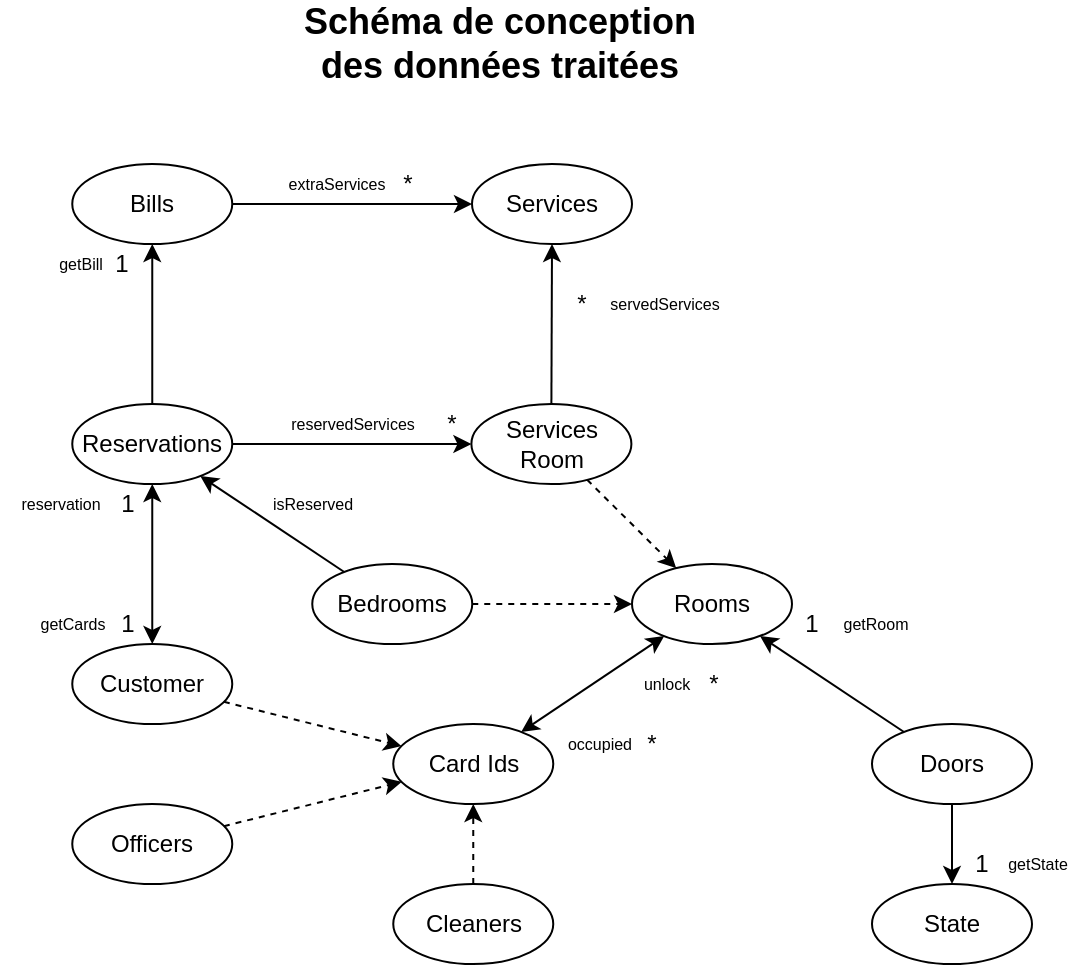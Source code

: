 <mxfile version="13.7.9" type="device"><diagram id="mKZ3kIbZx4iA2IMD-GMo" name="Page-1"><mxGraphModel dx="569" dy="329" grid="1" gridSize="10" guides="1" tooltips="1" connect="1" arrows="1" fold="1" page="1" pageScale="1" pageWidth="827" pageHeight="1169" math="0" shadow="0"><root><mxCell id="0"/><mxCell id="1" parent="0"/><mxCell id="wAJNwWQqcgvi-j1PNpbh-5" value="Schéma de conception des données traitées" style="text;html=1;strokeColor=none;fillColor=none;align=center;verticalAlign=middle;whiteSpace=wrap;rounded=0;fontSize=18;fontStyle=1" parent="1" vertex="1"><mxGeometry x="304" y="50" width="220" height="20" as="geometry"/></mxCell><mxCell id="L7_stNVP262g_JaX8nao-1" value="&lt;span style=&quot;text-align: left&quot;&gt;Services Room&lt;/span&gt;" style="ellipse;whiteSpace=wrap;html=1;" parent="1" vertex="1"><mxGeometry x="399.7" y="240" width="80" height="40" as="geometry"/></mxCell><mxCell id="L7_stNVP262g_JaX8nao-2" value="Customer" style="ellipse;whiteSpace=wrap;html=1;" parent="1" vertex="1"><mxGeometry x="200.13" y="360" width="80" height="40" as="geometry"/></mxCell><mxCell id="L7_stNVP262g_JaX8nao-3" value="Officers" style="ellipse;whiteSpace=wrap;html=1;" parent="1" vertex="1"><mxGeometry x="200.13" y="440" width="80" height="40" as="geometry"/></mxCell><mxCell id="L7_stNVP262g_JaX8nao-4" value="Cleaners" style="ellipse;whiteSpace=wrap;html=1;" parent="1" vertex="1"><mxGeometry x="360.63" y="480" width="80" height="40" as="geometry"/></mxCell><mxCell id="L7_stNVP262g_JaX8nao-5" value="Card Ids" style="ellipse;whiteSpace=wrap;html=1;" parent="1" vertex="1"><mxGeometry x="360.63" y="400" width="80" height="40" as="geometry"/></mxCell><mxCell id="L7_stNVP262g_JaX8nao-6" value="&lt;span style=&quot;text-align: left&quot;&gt;Bedrooms&lt;/span&gt;" style="ellipse;whiteSpace=wrap;html=1;" parent="1" vertex="1"><mxGeometry x="320.13" y="320" width="80" height="40" as="geometry"/></mxCell><mxCell id="L7_stNVP262g_JaX8nao-7" value="&lt;span style=&quot;text-align: left&quot;&gt;Rooms&lt;/span&gt;" style="ellipse;whiteSpace=wrap;html=1;" parent="1" vertex="1"><mxGeometry x="480" y="320" width="80" height="40" as="geometry"/></mxCell><mxCell id="L7_stNVP262g_JaX8nao-8" value="" style="endArrow=classic;html=1;dashed=1;" parent="1" source="L7_stNVP262g_JaX8nao-3" target="L7_stNVP262g_JaX8nao-5" edge="1"><mxGeometry width="50" height="50" relative="1" as="geometry"><mxPoint x="322.75" y="490" as="sourcePoint"/><mxPoint x="372.75" y="440" as="targetPoint"/></mxGeometry></mxCell><mxCell id="L7_stNVP262g_JaX8nao-9" value="" style="endArrow=classic;html=1;dashed=1;" parent="1" source="L7_stNVP262g_JaX8nao-4" target="L7_stNVP262g_JaX8nao-5" edge="1"><mxGeometry width="50" height="50" relative="1" as="geometry"><mxPoint x="310.969" y="516.979" as="sourcePoint"/><mxPoint x="367.343" y="458.038" as="targetPoint"/></mxGeometry></mxCell><mxCell id="L7_stNVP262g_JaX8nao-10" value="" style="endArrow=classic;html=1;dashed=1;" parent="1" source="L7_stNVP262g_JaX8nao-2" target="L7_stNVP262g_JaX8nao-5" edge="1"><mxGeometry width="50" height="50" relative="1" as="geometry"><mxPoint x="272.804" y="515.064" as="sourcePoint"/><mxPoint x="263.873" y="459.939" as="targetPoint"/></mxGeometry></mxCell><mxCell id="L7_stNVP262g_JaX8nao-11" value="" style="endArrow=classic;html=1;dashed=1;" parent="1" source="L7_stNVP262g_JaX8nao-1" target="L7_stNVP262g_JaX8nao-7" edge="1"><mxGeometry width="50" height="50" relative="1" as="geometry"><mxPoint x="498.302" y="417.627" as="sourcePoint"/><mxPoint x="429.909" y="357.381" as="targetPoint"/></mxGeometry></mxCell><mxCell id="L7_stNVP262g_JaX8nao-12" value="" style="endArrow=classic;html=1;dashed=1;" parent="1" source="L7_stNVP262g_JaX8nao-6" target="L7_stNVP262g_JaX8nao-7" edge="1"><mxGeometry width="50" height="50" relative="1" as="geometry"><mxPoint x="654.338" y="410.664" as="sourcePoint"/><mxPoint x="681.783" y="359.321" as="targetPoint"/></mxGeometry></mxCell><mxCell id="L7_stNVP262g_JaX8nao-14" value="Reservations" style="ellipse;whiteSpace=wrap;html=1;" parent="1" vertex="1"><mxGeometry x="200.13" y="240" width="80" height="40" as="geometry"/></mxCell><mxCell id="L7_stNVP262g_JaX8nao-15" value="Bills" style="ellipse;whiteSpace=wrap;html=1;" parent="1" vertex="1"><mxGeometry x="200.13" y="120" width="80" height="40" as="geometry"/></mxCell><mxCell id="L7_stNVP262g_JaX8nao-17" value="" style="endArrow=classic;html=1;" parent="1" source="L7_stNVP262g_JaX8nao-14" target="L7_stNVP262g_JaX8nao-15" edge="1"><mxGeometry width="50" height="50" relative="1" as="geometry"><mxPoint x="73.75" y="280" as="sourcePoint"/><mxPoint x="73.75" y="240" as="targetPoint"/></mxGeometry></mxCell><mxCell id="L7_stNVP262g_JaX8nao-18" value="1" style="text;html=1;strokeColor=none;fillColor=none;align=center;verticalAlign=middle;whiteSpace=wrap;rounded=0;" parent="1" vertex="1"><mxGeometry x="215" y="160" width="20" height="20" as="geometry"/></mxCell><mxCell id="L7_stNVP262g_JaX8nao-19" value="getBill" style="text;html=1;align=center;verticalAlign=middle;resizable=0;points=[];autosize=1;fontSize=8;" parent="1" vertex="1"><mxGeometry x="184.13" y="160" width="40" height="20" as="geometry"/></mxCell><mxCell id="L7_stNVP262g_JaX8nao-20" value="&lt;span style=&quot;text-align: left&quot;&gt;Services&lt;/span&gt;" style="ellipse;whiteSpace=wrap;html=1;" parent="1" vertex="1"><mxGeometry x="400" y="120" width="80" height="40" as="geometry"/></mxCell><mxCell id="L7_stNVP262g_JaX8nao-21" value="*" style="text;html=1;strokeColor=none;fillColor=none;align=center;verticalAlign=middle;whiteSpace=wrap;rounded=0;" parent="1" vertex="1"><mxGeometry x="445.13" y="180" width="20" height="20" as="geometry"/></mxCell><mxCell id="L7_stNVP262g_JaX8nao-22" style="rounded=0;orthogonalLoop=1;jettySize=auto;html=1;exitX=1;exitY=0.5;exitDx=0;exitDy=0;" parent="1" source="L7_stNVP262g_JaX8nao-15" target="L7_stNVP262g_JaX8nao-20" edge="1"><mxGeometry relative="1" as="geometry"><mxPoint x="317.25" y="150.0" as="sourcePoint"/><mxPoint x="363.25" y="150" as="targetPoint"/></mxGeometry></mxCell><mxCell id="L7_stNVP262g_JaX8nao-23" value="*" style="text;html=1;strokeColor=none;fillColor=none;align=center;verticalAlign=middle;whiteSpace=wrap;rounded=0;" parent="1" vertex="1"><mxGeometry x="358.13" y="120" width="20" height="20" as="geometry"/></mxCell><mxCell id="L7_stNVP262g_JaX8nao-24" value="extraServices" style="text;html=1;align=center;verticalAlign=middle;resizable=0;points=[];autosize=1;fontSize=8;" parent="1" vertex="1"><mxGeometry x="302.13" y="120" width="60" height="20" as="geometry"/></mxCell><mxCell id="L7_stNVP262g_JaX8nao-25" value="servedServices" style="text;html=1;align=center;verticalAlign=middle;resizable=0;points=[];autosize=1;fontSize=8;" parent="1" vertex="1"><mxGeometry x="461.13" y="180" width="70" height="20" as="geometry"/></mxCell><mxCell id="L7_stNVP262g_JaX8nao-26" style="rounded=0;orthogonalLoop=1;jettySize=auto;html=1;" parent="1" source="L7_stNVP262g_JaX8nao-1" target="L7_stNVP262g_JaX8nao-20" edge="1"><mxGeometry relative="1" as="geometry"><mxPoint x="572.62" y="240" as="sourcePoint"/><mxPoint x="572.62" y="170.0" as="targetPoint"/></mxGeometry></mxCell><mxCell id="L7_stNVP262g_JaX8nao-31" value="" style="endArrow=classic;html=1;startArrow=classic;startFill=1;" parent="1" source="L7_stNVP262g_JaX8nao-14" target="L7_stNVP262g_JaX8nao-2" edge="1"><mxGeometry width="50" height="50" relative="1" as="geometry"><mxPoint x="28.75" y="250.0" as="sourcePoint"/><mxPoint x="28.75" y="330.0" as="targetPoint"/></mxGeometry></mxCell><mxCell id="L7_stNVP262g_JaX8nao-32" value="1" style="text;html=1;strokeColor=none;fillColor=none;align=center;verticalAlign=middle;whiteSpace=wrap;rounded=0;" parent="1" vertex="1"><mxGeometry x="218.13" y="340" width="20" height="20" as="geometry"/></mxCell><mxCell id="L7_stNVP262g_JaX8nao-33" value="1" style="text;html=1;strokeColor=none;fillColor=none;align=center;verticalAlign=middle;whiteSpace=wrap;rounded=0;" parent="1" vertex="1"><mxGeometry x="218.13" y="280" width="20" height="20" as="geometry"/></mxCell><mxCell id="L7_stNVP262g_JaX8nao-34" value="reservation" style="text;html=1;align=center;verticalAlign=middle;resizable=0;points=[];autosize=1;fontSize=8;" parent="1" vertex="1"><mxGeometry x="164.13" y="280" width="60" height="20" as="geometry"/></mxCell><mxCell id="L7_stNVP262g_JaX8nao-35" value="getCards" style="text;html=1;align=center;verticalAlign=middle;resizable=0;points=[];autosize=1;fontSize=8;" parent="1" vertex="1"><mxGeometry x="175" y="340" width="50" height="20" as="geometry"/></mxCell><mxCell id="L7_stNVP262g_JaX8nao-38" value="" style="endArrow=classic;html=1;startArrow=classic;startFill=1;" parent="1" source="L7_stNVP262g_JaX8nao-5" target="L7_stNVP262g_JaX8nao-7" edge="1"><mxGeometry width="50" height="50" relative="1" as="geometry"><mxPoint x="532.62" y="575.0" as="sourcePoint"/><mxPoint x="676.62" y="575.0" as="targetPoint"/></mxGeometry></mxCell><mxCell id="L7_stNVP262g_JaX8nao-40" value="unlock" style="text;html=1;strokeColor=none;fillColor=none;align=center;verticalAlign=middle;whiteSpace=wrap;rounded=0;fontSize=8;" parent="1" vertex="1"><mxGeometry x="479.7" y="370" width="34.87" height="20" as="geometry"/></mxCell><mxCell id="L7_stNVP262g_JaX8nao-41" value="occupied" style="text;html=1;strokeColor=none;fillColor=none;align=center;verticalAlign=middle;whiteSpace=wrap;rounded=0;fontSize=8;" parent="1" vertex="1"><mxGeometry x="446" y="400" width="35.87" height="20" as="geometry"/></mxCell><mxCell id="L7_stNVP262g_JaX8nao-42" value="*" style="text;html=1;strokeColor=none;fillColor=none;align=center;verticalAlign=middle;whiteSpace=wrap;rounded=0;" parent="1" vertex="1"><mxGeometry x="480" y="400" width="20" height="20" as="geometry"/></mxCell><mxCell id="Lv4q73CTJthylkNsShpD-2" value="getState" style="text;html=1;strokeColor=none;fillColor=none;align=center;verticalAlign=middle;whiteSpace=wrap;rounded=0;fontSize=8;" parent="1" vertex="1"><mxGeometry x="658.13" y="460" width="50" height="20" as="geometry"/></mxCell><mxCell id="Lv4q73CTJthylkNsShpD-3" style="rounded=0;orthogonalLoop=1;jettySize=auto;html=1;" parent="1" source="Lv4q73CTJthylkNsShpD-20" target="Lv4q73CTJthylkNsShpD-4" edge="1"><mxGeometry relative="1" as="geometry"><mxPoint x="828.05" y="470" as="sourcePoint"/><mxPoint x="925.92" y="470" as="targetPoint"/></mxGeometry></mxCell><mxCell id="Lv4q73CTJthylkNsShpD-4" value="&lt;span style=&quot;text-align: left&quot;&gt;State&lt;/span&gt;" style="ellipse;whiteSpace=wrap;html=1;" parent="1" vertex="1"><mxGeometry x="600" y="480" width="80" height="40" as="geometry"/></mxCell><mxCell id="Lv4q73CTJthylkNsShpD-5" value="1" style="text;html=1;strokeColor=none;fillColor=none;align=center;verticalAlign=middle;whiteSpace=wrap;rounded=0;" parent="1" vertex="1"><mxGeometry x="645.06" y="460" width="20" height="20" as="geometry"/></mxCell><mxCell id="Lv4q73CTJthylkNsShpD-20" value="&lt;span style=&quot;text-align: left&quot;&gt;Doors&lt;/span&gt;" style="ellipse;whiteSpace=wrap;html=1;" parent="1" vertex="1"><mxGeometry x="600" y="400" width="80" height="40" as="geometry"/></mxCell><mxCell id="Lv4q73CTJthylkNsShpD-21" value="" style="endArrow=classic;html=1;startArrow=none;startFill=0;" parent="1" source="Lv4q73CTJthylkNsShpD-20" target="L7_stNVP262g_JaX8nao-7" edge="1"><mxGeometry width="50" height="50" relative="1" as="geometry"><mxPoint x="542.62" y="400" as="sourcePoint"/><mxPoint x="624.12" y="400" as="targetPoint"/><Array as="points"/></mxGeometry></mxCell><mxCell id="Lv4q73CTJthylkNsShpD-23" value="1" style="text;html=1;strokeColor=none;fillColor=none;align=center;verticalAlign=middle;whiteSpace=wrap;rounded=0;" parent="1" vertex="1"><mxGeometry x="560" y="340" width="20" height="20" as="geometry"/></mxCell><mxCell id="Lv4q73CTJthylkNsShpD-25" value="getRoom" style="text;html=1;strokeColor=none;fillColor=none;align=center;verticalAlign=middle;whiteSpace=wrap;rounded=0;fontSize=8;" parent="1" vertex="1"><mxGeometry x="576.63" y="340" width="49.87" height="20" as="geometry"/></mxCell><mxCell id="Lv4q73CTJthylkNsShpD-30" value="*" style="text;html=1;strokeColor=none;fillColor=none;align=center;verticalAlign=middle;whiteSpace=wrap;rounded=0;" parent="1" vertex="1"><mxGeometry x="511.13" y="370" width="20" height="20" as="geometry"/></mxCell><mxCell id="KR7YnLKv8o5H30ZvO67R-1" style="rounded=0;orthogonalLoop=1;jettySize=auto;html=1;" parent="1" source="L7_stNVP262g_JaX8nao-14" target="L7_stNVP262g_JaX8nao-1" edge="1"><mxGeometry relative="1" as="geometry"><mxPoint x="290.26" y="259.76" as="sourcePoint"/><mxPoint x="410" y="260" as="targetPoint"/></mxGeometry></mxCell><mxCell id="KR7YnLKv8o5H30ZvO67R-2" value="reservedServices" style="text;html=1;align=center;verticalAlign=middle;resizable=0;points=[];autosize=1;fontSize=8;" parent="1" vertex="1"><mxGeometry x="300.13" y="240" width="80" height="20" as="geometry"/></mxCell><mxCell id="KR7YnLKv8o5H30ZvO67R-3" value="*" style="text;html=1;strokeColor=none;fillColor=none;align=center;verticalAlign=middle;whiteSpace=wrap;rounded=0;" parent="1" vertex="1"><mxGeometry x="379.7" y="240" width="20" height="20" as="geometry"/></mxCell><mxCell id="KR7YnLKv8o5H30ZvO67R-4" style="rounded=0;orthogonalLoop=1;jettySize=auto;html=1;exitX=0.5;exitY=0;exitDx=0;exitDy=0;" parent="1" source="L7_stNVP262g_JaX8nao-6" target="L7_stNVP262g_JaX8nao-6" edge="1"><mxGeometry relative="1" as="geometry"><mxPoint x="290.13" y="270" as="sourcePoint"/><mxPoint x="409.7" y="270" as="targetPoint"/></mxGeometry></mxCell><mxCell id="KR7YnLKv8o5H30ZvO67R-6" value="isReserved" style="text;html=1;align=center;verticalAlign=middle;resizable=0;points=[];autosize=1;fontSize=8;" parent="1" vertex="1"><mxGeometry x="290" y="280" width="60" height="20" as="geometry"/></mxCell><mxCell id="0DTUi0ynkq3CV0F3Lm8f-1" style="rounded=0;orthogonalLoop=1;jettySize=auto;html=1;" parent="1" source="L7_stNVP262g_JaX8nao-6" target="L7_stNVP262g_JaX8nao-14" edge="1"><mxGeometry relative="1" as="geometry"><mxPoint x="290.13" y="270" as="sourcePoint"/><mxPoint x="310" y="300" as="targetPoint"/></mxGeometry></mxCell></root></mxGraphModel></diagram></mxfile>